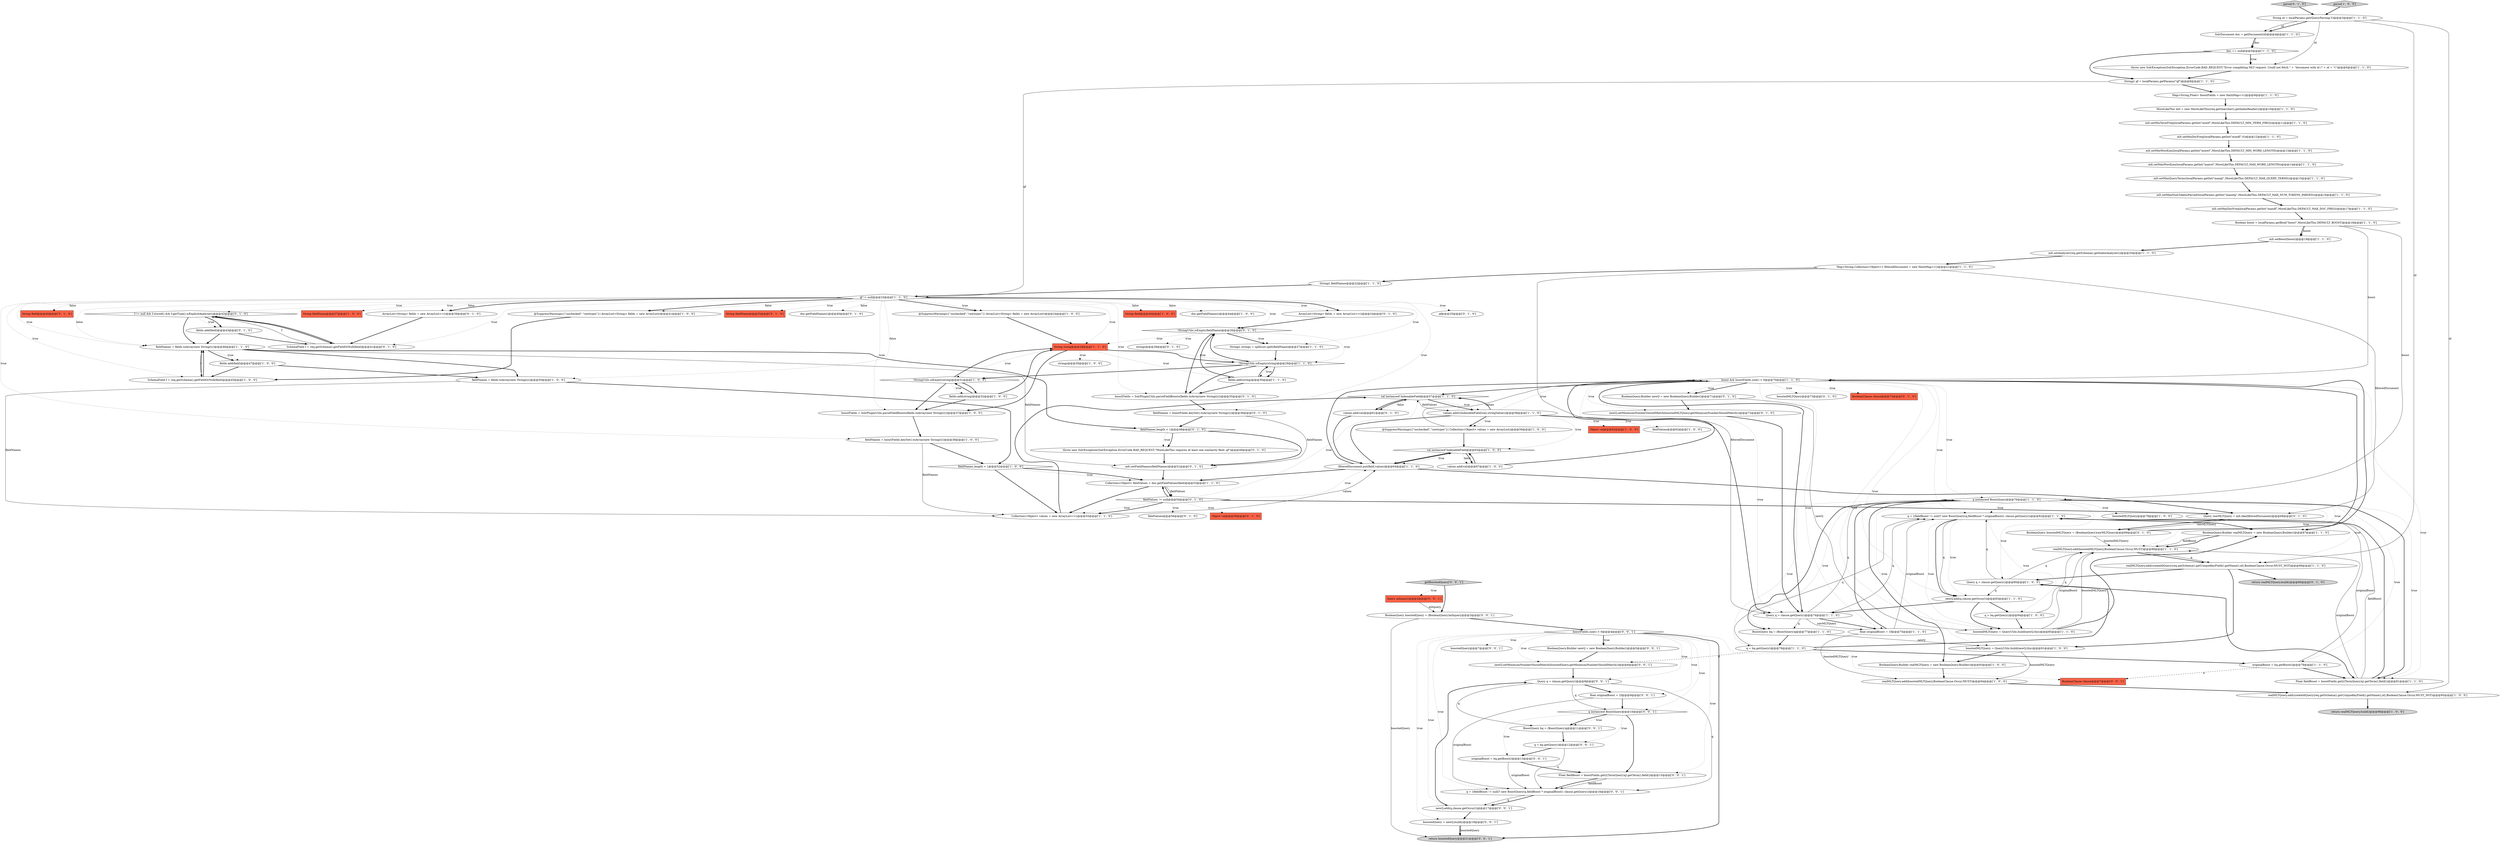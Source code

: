 digraph {
23 [style = filled, label = "realMLTQuery.add(createIdQuery(req.getSchema().getUniqueKeyField().getName(),id),BooleanClause.Occur.MUST_NOT)@@@95@@@['1', '0', '0']", fillcolor = white, shape = ellipse image = "AAA0AAABBB1BBB"];
45 [style = filled, label = "q = ((fieldBoost != null)? new BoostQuery(q,fieldBoost * originalBoost): clause.getQuery())@@@82@@@['1', '1', '0']", fillcolor = white, shape = ellipse image = "AAA0AAABBB1BBB"];
91 [style = filled, label = "fieldValues != null@@@54@@@['0', '1', '0']", fillcolor = white, shape = diamond image = "AAA0AAABBB2BBB"];
14 [style = filled, label = "val instanceof IndexableField@@@63@@@['1', '0', '0']", fillcolor = white, shape = diamond image = "AAA0AAABBB1BBB"];
51 [style = filled, label = "fieldNames.length < 1@@@52@@@['1', '0', '0']", fillcolor = white, shape = diamond image = "AAA0AAABBB1BBB"];
102 [style = filled, label = "boostedQuery@@@7@@@['0', '0', '1']", fillcolor = white, shape = ellipse image = "AAA0AAABBB3BBB"];
50 [style = filled, label = "filteredDocument.put(field,values)@@@64@@@['1', '1', '0']", fillcolor = white, shape = ellipse image = "AAA0AAABBB1BBB"];
114 [style = filled, label = "q = bq.getQuery()@@@12@@@['0', '0', '1']", fillcolor = white, shape = ellipse image = "AAA0AAABBB3BBB"];
69 [style = filled, label = "SchemaField f = req.getSchema().getFieldOrNull(field)@@@45@@@['1', '0', '0']", fillcolor = white, shape = ellipse image = "AAA0AAABBB1BBB"];
59 [style = filled, label = "originalBoost = bq.getBoost()@@@79@@@['1', '1', '0']", fillcolor = white, shape = ellipse image = "AAA0AAABBB1BBB"];
62 [style = filled, label = "val instanceof IndexableField@@@57@@@['1', '1', '0']", fillcolor = white, shape = diamond image = "AAA0AAABBB1BBB"];
0 [style = filled, label = "values.add(((IndexableField)val).stringValue())@@@58@@@['1', '1', '0']", fillcolor = white, shape = ellipse image = "AAA0AAABBB1BBB"];
96 [style = filled, label = "fieldValues@@@56@@@['0', '1', '0']", fillcolor = white, shape = ellipse image = "AAA0AAABBB2BBB"];
85 [style = filled, label = "fields.add(field)@@@43@@@['0', '1', '0']", fillcolor = white, shape = ellipse image = "AAA0AAABBB2BBB"];
108 [style = filled, label = "Query q = clause.getQuery()@@@8@@@['0', '0', '1']", fillcolor = white, shape = ellipse image = "AAA0AAABBB3BBB"];
100 [style = filled, label = "float originalBoost = 1f@@@9@@@['0', '0', '1']", fillcolor = white, shape = ellipse image = "AAA0AAABBB3BBB"];
24 [style = filled, label = "String(( qf = localParams.getParams(\"qf\")@@@8@@@['1', '1', '0']", fillcolor = white, shape = ellipse image = "AAA0AAABBB1BBB"];
99 [style = filled, label = "parse['0', '1', '0']", fillcolor = lightgray, shape = diamond image = "AAA0AAABBB2BBB"];
112 [style = filled, label = "BoostQuery bq = (BoostQuery)q@@@11@@@['0', '0', '1']", fillcolor = white, shape = ellipse image = "AAA0AAABBB3BBB"];
43 [style = filled, label = "BooleanQuery.Builder realMLTQuery = new BooleanQuery.Builder()@@@87@@@['1', '1', '0']", fillcolor = white, shape = ellipse image = "AAA0AAABBB1BBB"];
86 [style = filled, label = "return realMLTQuery.build()@@@90@@@['0', '1', '0']", fillcolor = lightgray, shape = ellipse image = "AAA0AAABBB2BBB"];
22 [style = filled, label = "mlt.setMinWordLen(localParams.getInt(\"minwl\",MoreLikeThis.DEFAULT_MIN_WORD_LENGTH))@@@13@@@['1', '1', '0']", fillcolor = white, shape = ellipse image = "AAA0AAABBB1BBB"];
9 [style = filled, label = "qf != null@@@23@@@['1', '1', '0']", fillcolor = white, shape = diamond image = "AAA0AAABBB1BBB"];
8 [style = filled, label = "Float fieldBoost = boostFields.get(((TermQuery)q).getTerm().field())@@@81@@@['1', '1', '0']", fillcolor = white, shape = ellipse image = "AAA0AAABBB1BBB"];
55 [style = filled, label = "Map<String,Float> boostFields = new HashMap<>()@@@9@@@['1', '1', '0']", fillcolor = white, shape = ellipse image = "AAA0AAABBB1BBB"];
89 [style = filled, label = "String fieldName@@@25@@@['0', '1', '0']", fillcolor = tomato, shape = box image = "AAA0AAABBB2BBB"];
66 [style = filled, label = "fields.add(field)@@@47@@@['1', '0', '0']", fillcolor = white, shape = ellipse image = "AAA0AAABBB1BBB"];
109 [style = filled, label = "newQ.setMinimumNumberShouldMatch(boostedQuery.getMinimumNumberShouldMatch())@@@6@@@['0', '0', '1']", fillcolor = white, shape = ellipse image = "AAA0AAABBB3BBB"];
90 [style = filled, label = "Query rawMLTQuery = mlt.like(filteredDocument)@@@68@@@['0', '1', '0']", fillcolor = white, shape = ellipse image = "AAA0AAABBB2BBB"];
30 [style = filled, label = "mlt.setMaxNumTokensParsed(localParams.getInt(\"maxntp\",MoreLikeThis.DEFAULT_MAX_NUM_TOKENS_PARSED))@@@16@@@['1', '1', '0']", fillcolor = white, shape = ellipse image = "AAA0AAABBB1BBB"];
81 [style = filled, label = "newQ.setMinimumNumberShouldMatch(boostedMLTQuery.getMinimumNumberShouldMatch())@@@72@@@['0', '1', '0']", fillcolor = white, shape = ellipse image = "AAA0AAABBB2BBB"];
36 [style = filled, label = "MoreLikeThis mlt = new MoreLikeThis(req.getSearcher().getIndexReader())@@@10@@@['1', '1', '0']", fillcolor = white, shape = ellipse image = "AAA0AAABBB1BBB"];
58 [style = filled, label = "newQ.add(q,clause.getOccur())@@@83@@@['1', '1', '0']", fillcolor = white, shape = ellipse image = "AAA0AAABBB1BBB"];
67 [style = filled, label = "doc == null@@@5@@@['1', '1', '0']", fillcolor = white, shape = diamond image = "AAA0AAABBB1BBB"];
17 [style = filled, label = "mlt.setMaxWordLen(localParams.getInt(\"maxwl\",MoreLikeThis.DEFAULT_MAX_WORD_LENGTH))@@@14@@@['1', '1', '0']", fillcolor = white, shape = ellipse image = "AAA0AAABBB1BBB"];
57 [style = filled, label = "mlt.setMaxDocFreq(localParams.getInt(\"maxdf\",MoreLikeThis.DEFAULT_MAX_DOC_FREQ))@@@17@@@['1', '1', '0']", fillcolor = white, shape = ellipse image = "AAA0AAABBB1BBB"];
73 [style = filled, label = "throw new SolrException(SolrException.ErrorCode.BAD_REQUEST,\"MoreLikeThis requires at least one similarity field: qf\")@@@49@@@['0', '1', '0']", fillcolor = white, shape = ellipse image = "AAA0AAABBB2BBB"];
77 [style = filled, label = "doc.getFieldNames()@@@40@@@['0', '1', '0']", fillcolor = white, shape = ellipse image = "AAA0AAABBB2BBB"];
82 [style = filled, label = "!StringUtils.isEmpty(fieldName)@@@26@@@['0', '1', '0']", fillcolor = white, shape = diamond image = "AAA0AAABBB2BBB"];
7 [style = filled, label = "boostedMLTQuery@@@79@@@['1', '0', '0']", fillcolor = white, shape = ellipse image = "AAA0AAABBB1BBB"];
92 [style = filled, label = "f != null && f.stored() && f.getType().isExplicitAnalyzer()@@@42@@@['0', '1', '0']", fillcolor = white, shape = diamond image = "AAA0AAABBB2BBB"];
71 [style = filled, label = "fields.add(string)@@@32@@@['1', '0', '0']", fillcolor = white, shape = ellipse image = "AAA0AAABBB1BBB"];
84 [style = filled, label = "BooleanQuery boostedMLTQuery = (BooleanQuery)rawMLTQuery@@@69@@@['0', '1', '0']", fillcolor = white, shape = ellipse image = "AAA0AAABBB2BBB"];
61 [style = filled, label = "mlt.setMaxQueryTerms(localParams.getInt(\"maxqt\",MoreLikeThis.DEFAULT_MAX_QUERY_TERMS))@@@15@@@['1', '1', '0']", fillcolor = white, shape = ellipse image = "AAA0AAABBB1BBB"];
33 [style = filled, label = "fieldNames = fields.toArray(new String(((()@@@46@@@['1', '1', '0']", fillcolor = white, shape = ellipse image = "AAA0AAABBB1BBB"];
79 [style = filled, label = "ArrayList<String> fields = new ArrayList<>()@@@39@@@['0', '1', '0']", fillcolor = white, shape = ellipse image = "AAA0AAABBB2BBB"];
64 [style = filled, label = "String field@@@44@@@['1', '0', '0']", fillcolor = tomato, shape = box image = "AAA0AAABBB1BBB"];
68 [style = filled, label = "realMLTQuery.add(createIdQuery(req.getSchema().getUniqueKeyField().getName(),id),BooleanClause.Occur.MUST_NOT)@@@89@@@['1', '1', '0']", fillcolor = white, shape = ellipse image = "AAA0AAABBB1BBB"];
6 [style = filled, label = "mlt.setAnalyzer(req.getSchema().getIndexAnalyzer())@@@20@@@['1', '1', '0']", fillcolor = white, shape = ellipse image = "AAA0AAABBB1BBB"];
60 [style = filled, label = "return realMLTQuery.build()@@@96@@@['1', '0', '0']", fillcolor = lightgray, shape = ellipse image = "AAA0AAABBB1BBB"];
10 [style = filled, label = "doc.getFieldNames()@@@44@@@['1', '0', '0']", fillcolor = white, shape = ellipse image = "AAA0AAABBB1BBB"];
48 [style = filled, label = "throw new SolrException(SolrException.ErrorCode.BAD_REQUEST,\"Error completing MLT request. Could not fetch \" + \"document with id (\" + id + \"(\")@@@6@@@['1', '1', '0']", fillcolor = white, shape = ellipse image = "AAA0AAABBB1BBB"];
18 [style = filled, label = "fieldNames = fields.toArray(new String(((()@@@50@@@['1', '0', '0']", fillcolor = white, shape = ellipse image = "AAA0AAABBB1BBB"];
65 [style = filled, label = "BooleanQuery.Builder realMLTQuery = new BooleanQuery.Builder()@@@93@@@['1', '0', '0']", fillcolor = white, shape = ellipse image = "AAA0AAABBB1BBB"];
42 [style = filled, label = "!StringUtils.isEmpty(string)@@@31@@@['1', '0', '0']", fillcolor = white, shape = diamond image = "AAA0AAABBB1BBB"];
47 [style = filled, label = "mlt.setMinTermFreq(localParams.getInt(\"mintf\",MoreLikeThis.DEFAULT_MIN_TERM_FREQ))@@@11@@@['1', '1', '0']", fillcolor = white, shape = ellipse image = "AAA0AAABBB1BBB"];
46 [style = filled, label = "Collection<Object> values = new ArrayList<>()@@@55@@@['1', '1', '0']", fillcolor = white, shape = ellipse image = "AAA0AAABBB1BBB"];
34 [style = filled, label = "boostFields = SolrPluginUtils.parseFieldBoosts(fields.toArray(new String(((())@@@37@@@['1', '0', '0']", fillcolor = white, shape = ellipse image = "AAA0AAABBB1BBB"];
28 [style = filled, label = "q instanceof BoostQuery@@@76@@@['1', '1', '0']", fillcolor = white, shape = diamond image = "AAA0AAABBB1BBB"];
44 [style = filled, label = "Collection<Object> fieldValues = doc.getFieldValues(field)@@@53@@@['1', '1', '0']", fillcolor = white, shape = ellipse image = "AAA0AAABBB1BBB"];
15 [style = filled, label = "Object val@@@62@@@['1', '0', '0']", fillcolor = tomato, shape = box image = "AAA0AAABBB1BBB"];
16 [style = filled, label = "Query q = clause.getQuery()@@@74@@@['1', '1', '0']", fillcolor = white, shape = ellipse image = "AAA0AAABBB1BBB"];
72 [style = filled, label = "ArrayList<String> fields = new ArrayList<>()@@@24@@@['0', '1', '0']", fillcolor = white, shape = ellipse image = "AAA0AAABBB2BBB"];
3 [style = filled, label = "Query q = clause.getQuery()@@@80@@@['1', '0', '0']", fillcolor = white, shape = ellipse image = "AAA0AAABBB1BBB"];
53 [style = filled, label = "String string@@@28@@@['1', '1', '0']", fillcolor = tomato, shape = box image = "AAA0AAABBB1BBB"];
101 [style = filled, label = "q = ((fieldBoost != null)? new BoostQuery(q,fieldBoost * originalBoost): clause.getQuery())@@@16@@@['0', '0', '1']", fillcolor = white, shape = ellipse image = "AAA0AAABBB3BBB"];
97 [style = filled, label = "values.add(val)@@@61@@@['0', '1', '0']", fillcolor = white, shape = ellipse image = "AAA0AAABBB2BBB"];
20 [style = filled, label = "@SuppressWarnings({\"unchecked\",\"rawtypes\"}) Collection<Object> values = new ArrayList()@@@59@@@['1', '0', '0']", fillcolor = white, shape = ellipse image = "AAA0AAABBB1BBB"];
40 [style = filled, label = "parse['1', '0', '0']", fillcolor = lightgray, shape = diamond image = "AAA0AAABBB1BBB"];
39 [style = filled, label = "fieldNames = boostFields.keySet().toArray(new String(((()@@@38@@@['1', '0', '0']", fillcolor = white, shape = ellipse image = "AAA0AAABBB1BBB"];
38 [style = filled, label = "realMLTQuery.add(boostedMLTQuery,BooleanClause.Occur.MUST)@@@88@@@['1', '1', '0']", fillcolor = white, shape = ellipse image = "AAA0AAABBB1BBB"];
98 [style = filled, label = "mlt.setFieldNames(fieldNames)@@@51@@@['0', '1', '0']", fillcolor = white, shape = ellipse image = "AAA0AAABBB2BBB"];
111 [style = filled, label = "newQ.add(q,clause.getOccur())@@@17@@@['0', '0', '1']", fillcolor = white, shape = ellipse image = "AAA0AAABBB3BBB"];
94 [style = filled, label = "qf@@@25@@@['0', '1', '0']", fillcolor = white, shape = ellipse image = "AAA0AAABBB2BBB"];
105 [style = filled, label = "Float fieldBoost = boostFields.get(((TermQuery)q).getTerm().field())@@@15@@@['0', '0', '1']", fillcolor = white, shape = ellipse image = "AAA0AAABBB3BBB"];
78 [style = filled, label = "Object val@@@56@@@['0', '1', '0']", fillcolor = tomato, shape = box image = "AAA0AAABBB2BBB"];
87 [style = filled, label = "fieldNames = boostFields.keySet().toArray(new String(((()@@@36@@@['0', '1', '0']", fillcolor = white, shape = ellipse image = "AAA0AAABBB2BBB"];
21 [style = filled, label = "mlt.setBoost(boost)@@@19@@@['1', '1', '0']", fillcolor = white, shape = ellipse image = "AAA0AAABBB1BBB"];
2 [style = filled, label = "q = bq.getQuery()@@@78@@@['1', '1', '0']", fillcolor = white, shape = ellipse image = "AAA0AAABBB1BBB"];
104 [style = filled, label = "Query mltquery@@@2@@@['0', '0', '1']", fillcolor = tomato, shape = box image = "AAA0AAABBB3BBB"];
29 [style = filled, label = "q = bq.getQuery()@@@84@@@['1', '0', '0']", fillcolor = white, shape = ellipse image = "AAA0AAABBB1BBB"];
118 [style = filled, label = "boostedQuery = newQ.build()@@@19@@@['0', '0', '1']", fillcolor = white, shape = ellipse image = "AAA0AAABBB3BBB"];
32 [style = filled, label = "Boolean boost = localParams.getBool(\"boost\",MoreLikeThis.DEFAULT_BOOST)@@@18@@@['1', '1', '0']", fillcolor = white, shape = ellipse image = "AAA0AAABBB1BBB"];
56 [style = filled, label = "@SuppressWarnings({\"unchecked\",\"rawtypes\"}) ArrayList<String> fields = new ArrayList()@@@41@@@['1', '0', '0']", fillcolor = white, shape = ellipse image = "AAA0AAABBB1BBB"];
115 [style = filled, label = "return boostedQuery@@@21@@@['0', '0', '1']", fillcolor = lightgray, shape = ellipse image = "AAA0AAABBB3BBB"];
19 [style = filled, label = "boost && boostFields.size() > 0@@@70@@@['1', '1', '0']", fillcolor = white, shape = diamond image = "AAA0AAABBB1BBB"];
49 [style = filled, label = "Map<String,Collection<Object>> filteredDocument = new HashMap<>()@@@21@@@['1', '1', '0']", fillcolor = white, shape = ellipse image = "AAA0AAABBB1BBB"];
75 [style = filled, label = "String field@@@40@@@['0', '1', '0']", fillcolor = tomato, shape = box image = "AAA0AAABBB2BBB"];
11 [style = filled, label = "float originalBoost = 1f@@@75@@@['1', '1', '0']", fillcolor = white, shape = ellipse image = "AAA0AAABBB1BBB"];
31 [style = filled, label = "SolrDocument doc = getDocument(id)@@@4@@@['1', '1', '0']", fillcolor = white, shape = ellipse image = "AAA0AAABBB1BBB"];
54 [style = filled, label = "String(( strings = splitList.split(fieldName)@@@27@@@['1', '1', '0']", fillcolor = white, shape = ellipse image = "AAA0AAABBB1BBB"];
117 [style = filled, label = "getBoostedQuery['0', '0', '1']", fillcolor = lightgray, shape = diamond image = "AAA0AAABBB3BBB"];
52 [style = filled, label = "@SuppressWarnings({\"unchecked\",\"rawtypes\"}) ArrayList<String> fields = new ArrayList()@@@24@@@['1', '0', '0']", fillcolor = white, shape = ellipse image = "AAA0AAABBB1BBB"];
113 [style = filled, label = "BooleanQuery.Builder newQ = new BooleanQuery.Builder()@@@5@@@['0', '0', '1']", fillcolor = white, shape = ellipse image = "AAA0AAABBB3BBB"];
110 [style = filled, label = "boostFields.size() > 0@@@4@@@['0', '0', '1']", fillcolor = white, shape = diamond image = "AAA0AAABBB3BBB"];
25 [style = filled, label = "BoostQuery bq = (BoostQuery)q@@@77@@@['1', '1', '0']", fillcolor = white, shape = ellipse image = "AAA0AAABBB1BBB"];
37 [style = filled, label = "fieldValues@@@62@@@['1', '0', '0']", fillcolor = white, shape = ellipse image = "AAA0AAABBB1BBB"];
41 [style = filled, label = "realMLTQuery.add(boostedMLTQuery,BooleanClause.Occur.MUST)@@@94@@@['1', '0', '0']", fillcolor = white, shape = ellipse image = "AAA0AAABBB1BBB"];
107 [style = filled, label = "q instanceof BoostQuery@@@10@@@['0', '0', '1']", fillcolor = white, shape = diamond image = "AAA0AAABBB3BBB"];
70 [style = filled, label = "values.add(val)@@@67@@@['1', '0', '0']", fillcolor = white, shape = ellipse image = "AAA0AAABBB1BBB"];
83 [style = filled, label = "strings@@@28@@@['0', '1', '0']", fillcolor = white, shape = ellipse image = "AAA0AAABBB2BBB"];
93 [style = filled, label = "boostedMLTQuery@@@73@@@['0', '1', '0']", fillcolor = white, shape = ellipse image = "AAA0AAABBB2BBB"];
116 [style = filled, label = "BooleanQuery boostedQuery = (BooleanQuery)mltquery@@@3@@@['0', '0', '1']", fillcolor = white, shape = ellipse image = "AAA0AAABBB3BBB"];
26 [style = filled, label = "boostedMLTQuery = QueryUtils.build(newQ,this)@@@85@@@['1', '1', '0']", fillcolor = white, shape = ellipse image = "AAA0AAABBB1BBB"];
74 [style = filled, label = "BooleanQuery.Builder newQ = new BooleanQuery.Builder()@@@71@@@['0', '1', '0']", fillcolor = white, shape = ellipse image = "AAA0AAABBB2BBB"];
35 [style = filled, label = "String fieldName@@@27@@@['1', '0', '0']", fillcolor = tomato, shape = box image = "AAA0AAABBB1BBB"];
76 [style = filled, label = "fieldNames.length < 1@@@48@@@['0', '1', '0']", fillcolor = white, shape = diamond image = "AAA0AAABBB2BBB"];
5 [style = filled, label = "String id = localParams.get(QueryParsing.V)@@@3@@@['1', '1', '0']", fillcolor = white, shape = ellipse image = "AAA0AAABBB1BBB"];
80 [style = filled, label = "boostFields = SolrPluginUtils.parseFieldBoosts(fields.toArray(new String(((())@@@35@@@['0', '1', '0']", fillcolor = white, shape = ellipse image = "AAA0AAABBB2BBB"];
4 [style = filled, label = "boostedMLTQuery = QueryUtils.build(newQ,this)@@@91@@@['1', '0', '0']", fillcolor = white, shape = ellipse image = "AAA0AAABBB1BBB"];
88 [style = filled, label = "SchemaField f = req.getSchema().getFieldOrNull(field)@@@41@@@['0', '1', '0']", fillcolor = white, shape = ellipse image = "AAA0AAABBB2BBB"];
1 [style = filled, label = "!StringUtils.isEmpty(string)@@@29@@@['1', '1', '0']", fillcolor = white, shape = diamond image = "AAA0AAABBB1BBB"];
63 [style = filled, label = "fields.add(string)@@@30@@@['1', '1', '0']", fillcolor = white, shape = ellipse image = "AAA0AAABBB1BBB"];
27 [style = filled, label = "String(( fieldNames@@@22@@@['1', '1', '0']", fillcolor = white, shape = ellipse image = "AAA0AAABBB1BBB"];
95 [style = filled, label = "BooleanClause clause@@@73@@@['0', '1', '0']", fillcolor = tomato, shape = box image = "AAA0AAABBB2BBB"];
12 [style = filled, label = "mlt.setMinDocFreq(localParams.getInt(\"mindf\",0))@@@12@@@['1', '1', '0']", fillcolor = white, shape = ellipse image = "AAA0AAABBB1BBB"];
106 [style = filled, label = "BooleanClause clause@@@7@@@['0', '0', '1']", fillcolor = tomato, shape = box image = "AAA0AAABBB3BBB"];
103 [style = filled, label = "originalBoost = bq.getBoost()@@@13@@@['0', '0', '1']", fillcolor = white, shape = ellipse image = "AAA0AAABBB3BBB"];
13 [style = filled, label = "strings@@@30@@@['1', '0', '0']", fillcolor = white, shape = ellipse image = "AAA0AAABBB1BBB"];
91->78 [style = dotted, label="true"];
82->54 [style = bold, label=""];
19->62 [style = bold, label=""];
6->49 [style = bold, label=""];
0->37 [style = dotted, label="true"];
110->101 [style = dotted, label="true"];
82->54 [style = dotted, label="true"];
68->4 [style = bold, label=""];
41->23 [style = bold, label=""];
113->109 [style = bold, label=""];
3->38 [style = solid, label="q"];
104->116 [style = solid, label="mltquery"];
18->51 [style = bold, label=""];
19->74 [style = bold, label=""];
9->34 [style = dotted, label="true"];
62->0 [style = solid, label="fieldValues"];
51->44 [style = dotted, label="true"];
84->19 [style = bold, label=""];
109->108 [style = bold, label=""];
110->118 [style = dotted, label="true"];
110->102 [style = dotted, label="true"];
59->106 [style = dashed, label="0"];
33->66 [style = dotted, label="true"];
42->71 [style = bold, label=""];
9->53 [style = dotted, label="true"];
116->115 [style = solid, label="boostedQuery"];
70->19 [style = bold, label=""];
38->68 [style = bold, label=""];
3->45 [style = solid, label="q"];
103->101 [style = solid, label="originalBoost"];
19->43 [style = bold, label=""];
28->38 [style = dotted, label="true"];
9->56 [style = dotted, label="false"];
66->69 [style = bold, label=""];
16->11 [style = solid, label="rawMLTQuery"];
1->63 [style = dotted, label="true"];
31->67 [style = bold, label=""];
0->20 [style = bold, label=""];
81->16 [style = bold, label=""];
2->59 [style = bold, label=""];
9->18 [style = dotted, label="false"];
9->77 [style = dotted, label="false"];
19->11 [style = dotted, label="true"];
53->34 [style = bold, label=""];
68->86 [style = bold, label=""];
98->44 [style = bold, label=""];
1->80 [style = bold, label=""];
36->47 [style = bold, label=""];
39->51 [style = bold, label=""];
58->16 [style = bold, label=""];
108->107 [style = solid, label="q"];
63->82 [style = bold, label=""];
28->3 [style = dotted, label="true"];
67->24 [style = bold, label=""];
50->14 [style = bold, label=""];
110->100 [style = dotted, label="true"];
110->106 [style = dotted, label="true"];
110->109 [style = dotted, label="true"];
51->46 [style = bold, label=""];
52->53 [style = bold, label=""];
49->16 [style = solid, label="filteredDocument"];
54->1 [style = bold, label=""];
24->9 [style = solid, label="qf"];
32->28 [style = solid, label="boost"];
100->107 [style = bold, label=""];
9->80 [style = dotted, label="true"];
9->88 [style = dotted, label="true"];
5->48 [style = solid, label="id"];
19->81 [style = dotted, label="true"];
44->91 [style = solid, label="fieldValues"];
9->33 [style = dotted, label="false"];
53->1 [style = dotted, label="true"];
85->88 [style = bold, label=""];
5->68 [style = solid, label="id"];
110->113 [style = bold, label=""];
92->85 [style = dotted, label="true"];
97->50 [style = bold, label=""];
5->23 [style = solid, label="id"];
45->58 [style = solid, label="q"];
24->55 [style = bold, label=""];
9->52 [style = bold, label=""];
44->46 [style = bold, label=""];
45->58 [style = bold, label=""];
1->63 [style = bold, label=""];
28->68 [style = dotted, label="true"];
68->3 [style = bold, label=""];
9->82 [style = dotted, label="true"];
108->100 [style = bold, label=""];
19->95 [style = dotted, label="true"];
50->19 [style = bold, label=""];
111->118 [style = bold, label=""];
69->33 [style = bold, label=""];
107->112 [style = dotted, label="true"];
66->18 [style = bold, label=""];
28->8 [style = bold, label=""];
23->60 [style = bold, label=""];
118->115 [style = solid, label="boostedQuery"];
9->92 [style = dotted, label="true"];
22->17 [style = bold, label=""];
92->33 [style = bold, label=""];
42->34 [style = bold, label=""];
33->98 [style = solid, label="fieldNames"];
2->45 [style = solid, label="q"];
32->21 [style = solid, label="boost"];
29->38 [style = solid, label="q"];
67->48 [style = bold, label=""];
2->3 [style = bold, label=""];
5->31 [style = bold, label=""];
74->81 [style = bold, label=""];
58->26 [style = bold, label=""];
112->114 [style = bold, label=""];
110->111 [style = dotted, label="true"];
30->57 [style = bold, label=""];
45->43 [style = bold, label=""];
90->84 [style = bold, label=""];
0->62 [style = bold, label=""];
28->25 [style = dotted, label="true"];
91->96 [style = dotted, label="true"];
32->19 [style = solid, label="boost"];
108->112 [style = solid, label="q"];
9->54 [style = dotted, label="true"];
3->8 [style = bold, label=""];
108->101 [style = solid, label="q"];
67->48 [style = dotted, label="true"];
0->20 [style = dotted, label="true"];
118->115 [style = bold, label=""];
0->15 [style = dotted, label="true"];
100->101 [style = solid, label="originalBoost"];
45->26 [style = dotted, label="true"];
101->111 [style = solid, label="q"];
26->38 [style = solid, label="boostedMLTQuery"];
71->42 [style = bold, label=""];
63->1 [style = bold, label=""];
107->114 [style = dotted, label="true"];
57->32 [style = bold, label=""];
34->39 [style = bold, label=""];
16->28 [style = solid, label="q"];
48->24 [style = bold, label=""];
62->0 [style = bold, label=""];
11->28 [style = bold, label=""];
21->6 [style = bold, label=""];
33->69 [style = bold, label=""];
53->13 [style = dotted, label="true"];
90->84 [style = solid, label="rawMLTQuery"];
28->65 [style = bold, label=""];
0->19 [style = dotted, label="true"];
9->72 [style = bold, label=""];
9->75 [style = dotted, label="false"];
71->34 [style = bold, label=""];
80->87 [style = bold, label=""];
88->92 [style = bold, label=""];
40->5 [style = bold, label=""];
91->46 [style = dotted, label="true"];
16->25 [style = solid, label="q"];
14->70 [style = dotted, label="false"];
31->67 [style = solid, label="doc"];
9->87 [style = dotted, label="true"];
105->101 [style = solid, label="fieldBoost"];
85->33 [style = bold, label=""];
82->1 [style = dotted, label="true"];
76->73 [style = dotted, label="true"];
62->97 [style = dotted, label="false"];
3->58 [style = solid, label="q"];
9->39 [style = dotted, label="true"];
9->89 [style = dotted, label="true"];
25->4 [style = solid, label="newQ"];
4->65 [style = bold, label=""];
0->50 [style = bold, label=""];
19->93 [style = dotted, label="true"];
27->9 [style = bold, label=""];
42->53 [style = bold, label=""];
45->29 [style = dotted, label="true"];
110->108 [style = dotted, label="true"];
33->66 [style = bold, label=""];
11->41 [style = solid, label="boostedMLTQuery"];
33->18 [style = bold, label=""];
1->82 [style = bold, label=""];
61->30 [style = bold, label=""];
65->41 [style = bold, label=""];
9->64 [style = dotted, label="false"];
117->116 [style = bold, label=""];
9->56 [style = bold, label=""];
19->16 [style = bold, label=""];
91->46 [style = bold, label=""];
53->42 [style = dotted, label="true"];
53->1 [style = bold, label=""];
76->73 [style = bold, label=""];
73->98 [style = bold, label=""];
28->2 [style = dotted, label="true"];
19->16 [style = dotted, label="true"];
101->111 [style = bold, label=""];
43->38 [style = solid, label="fieldBoost"];
8->38 [style = solid, label="originalBoost"];
62->0 [style = dotted, label="true"];
28->4 [style = dotted, label="true"];
110->107 [style = dotted, label="true"];
70->14 [style = bold, label=""];
97->62 [style = bold, label=""];
8->45 [style = solid, label="fieldBoost"];
53->63 [style = dotted, label="true"];
5->31 [style = solid, label="id"];
76->98 [style = bold, label=""];
111->108 [style = bold, label=""];
63->80 [style = bold, label=""];
9->94 [style = dotted, label="true"];
82->83 [style = dotted, label="true"];
50->90 [style = bold, label=""];
49->90 [style = solid, label="filteredDocument"];
58->29 [style = bold, label=""];
116->110 [style = bold, label=""];
82->53 [style = dotted, label="true"];
9->69 [style = dotted, label="true"];
107->112 [style = bold, label=""];
28->8 [style = dotted, label="true"];
82->80 [style = bold, label=""];
59->8 [style = bold, label=""];
19->45 [style = dotted, label="true"];
88->92 [style = solid, label="f"];
16->11 [style = bold, label=""];
46->50 [style = solid, label="values"];
14->50 [style = bold, label=""];
33->76 [style = bold, label=""];
50->44 [style = bold, label=""];
9->33 [style = dotted, label="true"];
19->26 [style = dotted, label="true"];
72->82 [style = bold, label=""];
26->43 [style = bold, label=""];
14->50 [style = dotted, label="true"];
49->27 [style = bold, label=""];
11->45 [style = solid, label="originalBoost"];
59->45 [style = solid, label="originalBoost"];
74->26 [style = solid, label="newQ"];
91->50 [style = dotted, label="true"];
0->14 [style = dotted, label="true"];
28->45 [style = dotted, label="true"];
56->69 [style = bold, label=""];
110->105 [style = dotted, label="true"];
84->38 [style = solid, label="boostedMLTQuery"];
25->2 [style = bold, label=""];
51->44 [style = bold, label=""];
9->79 [style = bold, label=""];
92->85 [style = bold, label=""];
91->44 [style = bold, label=""];
105->101 [style = bold, label=""];
28->7 [style = dotted, label="true"];
91->62 [style = dotted, label="true"];
107->103 [style = dotted, label="true"];
45->58 [style = dotted, label="true"];
26->38 [style = solid, label="originalBoost"];
28->59 [style = dotted, label="true"];
117->104 [style = dotted, label="true"];
39->46 [style = solid, label="fieldNames"];
2->109 [style = dashed, label="0"];
110->113 [style = dotted, label="true"];
38->68 [style = solid, label="q"];
92->88 [style = bold, label=""];
9->72 [style = dotted, label="true"];
4->41 [style = solid, label="boostedMLTQuery"];
19->8 [style = dotted, label="true"];
17->61 [style = bold, label=""];
32->21 [style = bold, label=""];
12->22 [style = bold, label=""];
62->97 [style = bold, label=""];
18->46 [style = solid, label="fieldNames"];
46->62 [style = bold, label=""];
87->76 [style = bold, label=""];
42->71 [style = dotted, label="true"];
28->43 [style = dotted, label="true"];
9->79 [style = dotted, label="false"];
55->36 [style = bold, label=""];
44->91 [style = bold, label=""];
110->115 [style = bold, label=""];
19->58 [style = dotted, label="true"];
103->105 [style = bold, label=""];
87->98 [style = solid, label="fieldNames"];
14->70 [style = bold, label=""];
107->105 [style = bold, label=""];
71->53 [style = bold, label=""];
9->52 [style = dotted, label="true"];
114->103 [style = bold, label=""];
47->12 [style = bold, label=""];
114->101 [style = solid, label="q"];
20->19 [style = solid, label="values"];
99->5 [style = bold, label=""];
19->74 [style = dotted, label="true"];
16->45 [style = solid, label="q"];
8->45 [style = bold, label=""];
9->10 [style = dotted, label="false"];
9->35 [style = dotted, label="true"];
20->14 [style = bold, label=""];
43->38 [style = bold, label=""];
69->33 [style = solid, label="f"];
91->90 [style = bold, label=""];
28->25 [style = bold, label=""];
79->88 [style = bold, label=""];
19->28 [style = dotted, label="true"];
1->42 [style = bold, label=""];
29->26 [style = bold, label=""];
0->16 [style = bold, label=""];
}
